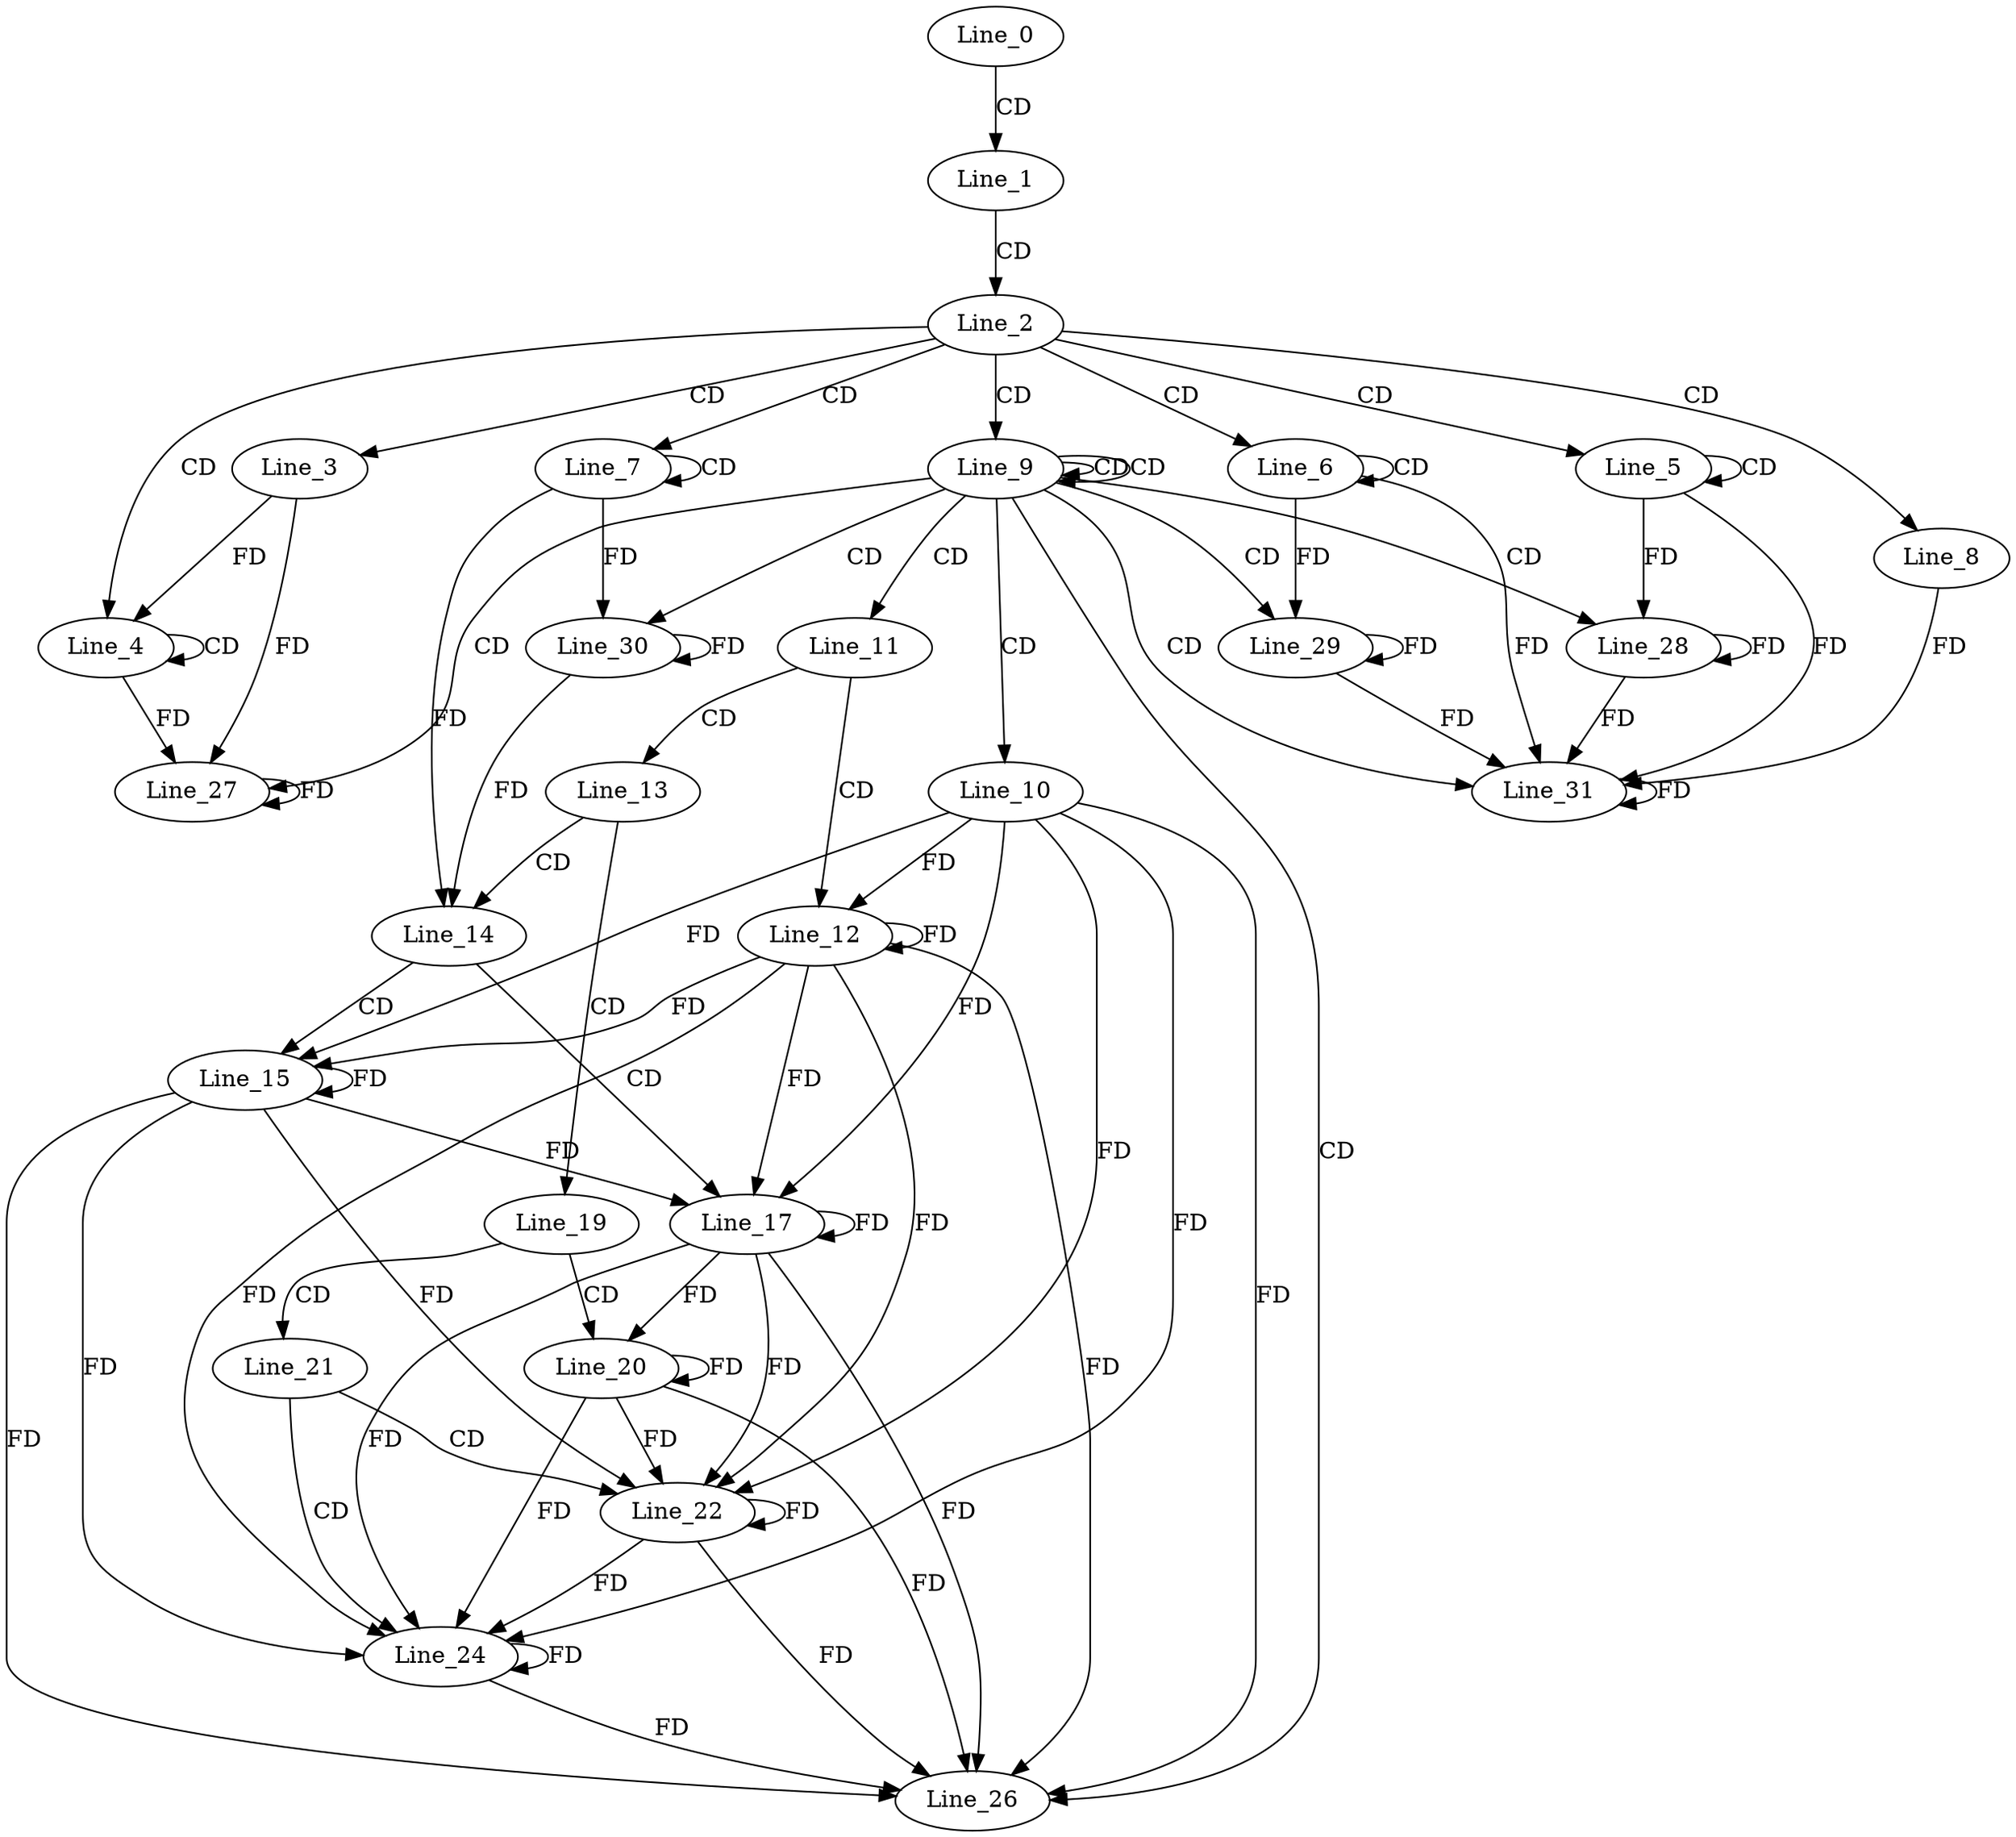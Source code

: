 digraph G {
  Line_0;
  Line_1;
  Line_2;
  Line_3;
  Line_4;
  Line_4;
  Line_4;
  Line_5;
  Line_5;
  Line_6;
  Line_6;
  Line_7;
  Line_7;
  Line_8;
  Line_9;
  Line_9;
  Line_10;
  Line_11;
  Line_12;
  Line_13;
  Line_14;
  Line_15;
  Line_17;
  Line_19;
  Line_20;
  Line_21;
  Line_22;
  Line_24;
  Line_26;
  Line_27;
  Line_27;
  Line_27;
  Line_28;
  Line_28;
  Line_29;
  Line_29;
  Line_30;
  Line_30;
  Line_31;
  Line_0 -> Line_1 [ label="CD" ];
  Line_1 -> Line_2 [ label="CD" ];
  Line_2 -> Line_3 [ label="CD" ];
  Line_2 -> Line_4 [ label="CD" ];
  Line_4 -> Line_4 [ label="CD" ];
  Line_3 -> Line_4 [ label="FD" ];
  Line_2 -> Line_5 [ label="CD" ];
  Line_5 -> Line_5 [ label="CD" ];
  Line_2 -> Line_6 [ label="CD" ];
  Line_6 -> Line_6 [ label="CD" ];
  Line_2 -> Line_7 [ label="CD" ];
  Line_7 -> Line_7 [ label="CD" ];
  Line_2 -> Line_8 [ label="CD" ];
  Line_2 -> Line_9 [ label="CD" ];
  Line_9 -> Line_9 [ label="CD" ];
  Line_9 -> Line_9 [ label="CD" ];
  Line_9 -> Line_10 [ label="CD" ];
  Line_9 -> Line_11 [ label="CD" ];
  Line_11 -> Line_12 [ label="CD" ];
  Line_10 -> Line_12 [ label="FD" ];
  Line_12 -> Line_12 [ label="FD" ];
  Line_11 -> Line_13 [ label="CD" ];
  Line_13 -> Line_14 [ label="CD" ];
  Line_7 -> Line_14 [ label="FD" ];
  Line_14 -> Line_15 [ label="CD" ];
  Line_10 -> Line_15 [ label="FD" ];
  Line_12 -> Line_15 [ label="FD" ];
  Line_15 -> Line_15 [ label="FD" ];
  Line_14 -> Line_17 [ label="CD" ];
  Line_10 -> Line_17 [ label="FD" ];
  Line_12 -> Line_17 [ label="FD" ];
  Line_15 -> Line_17 [ label="FD" ];
  Line_17 -> Line_17 [ label="FD" ];
  Line_13 -> Line_19 [ label="CD" ];
  Line_19 -> Line_20 [ label="CD" ];
  Line_17 -> Line_20 [ label="FD" ];
  Line_20 -> Line_20 [ label="FD" ];
  Line_19 -> Line_21 [ label="CD" ];
  Line_21 -> Line_22 [ label="CD" ];
  Line_10 -> Line_22 [ label="FD" ];
  Line_12 -> Line_22 [ label="FD" ];
  Line_15 -> Line_22 [ label="FD" ];
  Line_17 -> Line_22 [ label="FD" ];
  Line_20 -> Line_22 [ label="FD" ];
  Line_22 -> Line_22 [ label="FD" ];
  Line_21 -> Line_24 [ label="CD" ];
  Line_10 -> Line_24 [ label="FD" ];
  Line_12 -> Line_24 [ label="FD" ];
  Line_15 -> Line_24 [ label="FD" ];
  Line_17 -> Line_24 [ label="FD" ];
  Line_20 -> Line_24 [ label="FD" ];
  Line_22 -> Line_24 [ label="FD" ];
  Line_24 -> Line_24 [ label="FD" ];
  Line_9 -> Line_26 [ label="CD" ];
  Line_10 -> Line_26 [ label="FD" ];
  Line_12 -> Line_26 [ label="FD" ];
  Line_15 -> Line_26 [ label="FD" ];
  Line_17 -> Line_26 [ label="FD" ];
  Line_20 -> Line_26 [ label="FD" ];
  Line_22 -> Line_26 [ label="FD" ];
  Line_24 -> Line_26 [ label="FD" ];
  Line_9 -> Line_27 [ label="CD" ];
  Line_27 -> Line_27 [ label="FD" ];
  Line_4 -> Line_27 [ label="FD" ];
  Line_3 -> Line_27 [ label="FD" ];
  Line_9 -> Line_28 [ label="CD" ];
  Line_28 -> Line_28 [ label="FD" ];
  Line_5 -> Line_28 [ label="FD" ];
  Line_9 -> Line_29 [ label="CD" ];
  Line_29 -> Line_29 [ label="FD" ];
  Line_6 -> Line_29 [ label="FD" ];
  Line_9 -> Line_30 [ label="CD" ];
  Line_30 -> Line_30 [ label="FD" ];
  Line_7 -> Line_30 [ label="FD" ];
  Line_9 -> Line_31 [ label="CD" ];
  Line_31 -> Line_31 [ label="FD" ];
  Line_8 -> Line_31 [ label="FD" ];
  Line_28 -> Line_31 [ label="FD" ];
  Line_5 -> Line_31 [ label="FD" ];
  Line_29 -> Line_31 [ label="FD" ];
  Line_6 -> Line_31 [ label="FD" ];
  Line_30 -> Line_14 [ label="FD" ];
}
